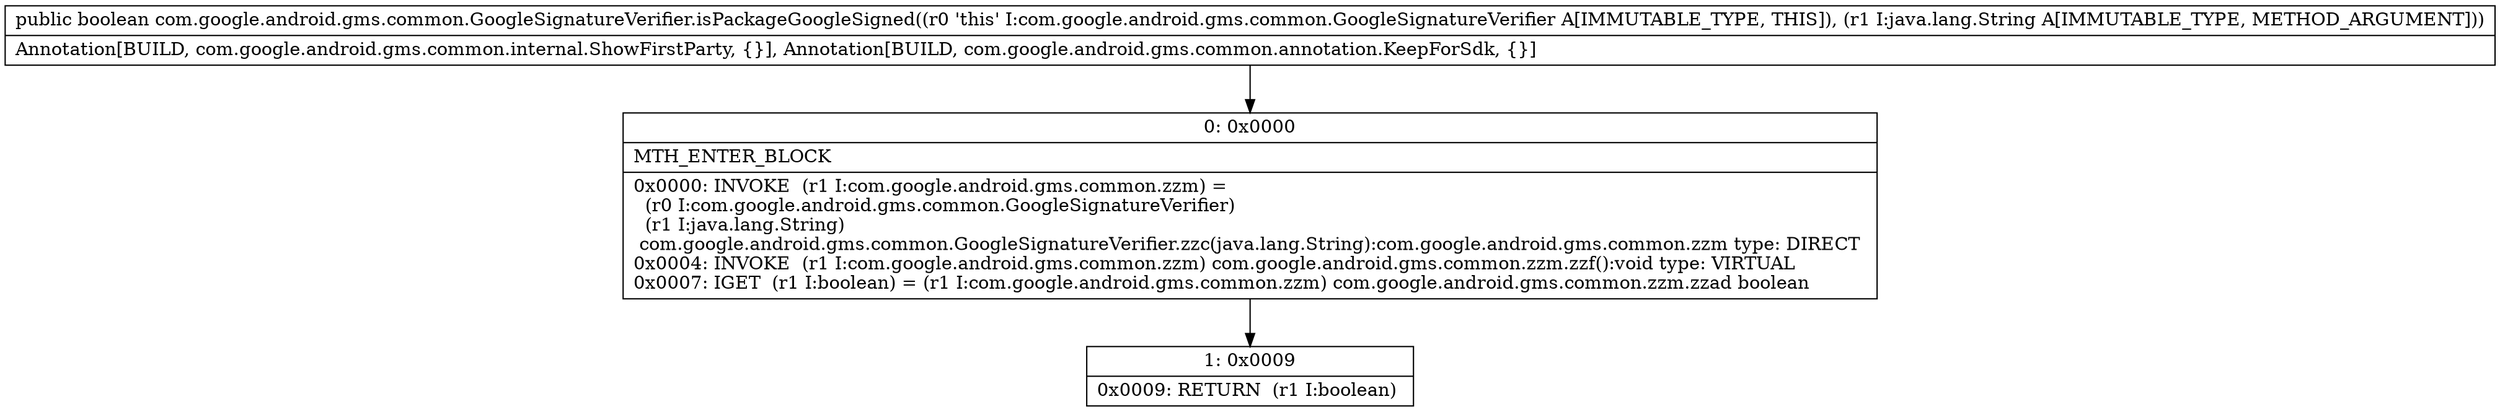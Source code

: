 digraph "CFG forcom.google.android.gms.common.GoogleSignatureVerifier.isPackageGoogleSigned(Ljava\/lang\/String;)Z" {
Node_0 [shape=record,label="{0\:\ 0x0000|MTH_ENTER_BLOCK\l|0x0000: INVOKE  (r1 I:com.google.android.gms.common.zzm) = \l  (r0 I:com.google.android.gms.common.GoogleSignatureVerifier)\l  (r1 I:java.lang.String)\l com.google.android.gms.common.GoogleSignatureVerifier.zzc(java.lang.String):com.google.android.gms.common.zzm type: DIRECT \l0x0004: INVOKE  (r1 I:com.google.android.gms.common.zzm) com.google.android.gms.common.zzm.zzf():void type: VIRTUAL \l0x0007: IGET  (r1 I:boolean) = (r1 I:com.google.android.gms.common.zzm) com.google.android.gms.common.zzm.zzad boolean \l}"];
Node_1 [shape=record,label="{1\:\ 0x0009|0x0009: RETURN  (r1 I:boolean) \l}"];
MethodNode[shape=record,label="{public boolean com.google.android.gms.common.GoogleSignatureVerifier.isPackageGoogleSigned((r0 'this' I:com.google.android.gms.common.GoogleSignatureVerifier A[IMMUTABLE_TYPE, THIS]), (r1 I:java.lang.String A[IMMUTABLE_TYPE, METHOD_ARGUMENT]))  | Annotation[BUILD, com.google.android.gms.common.internal.ShowFirstParty, \{\}], Annotation[BUILD, com.google.android.gms.common.annotation.KeepForSdk, \{\}]\l}"];
MethodNode -> Node_0;
Node_0 -> Node_1;
}

